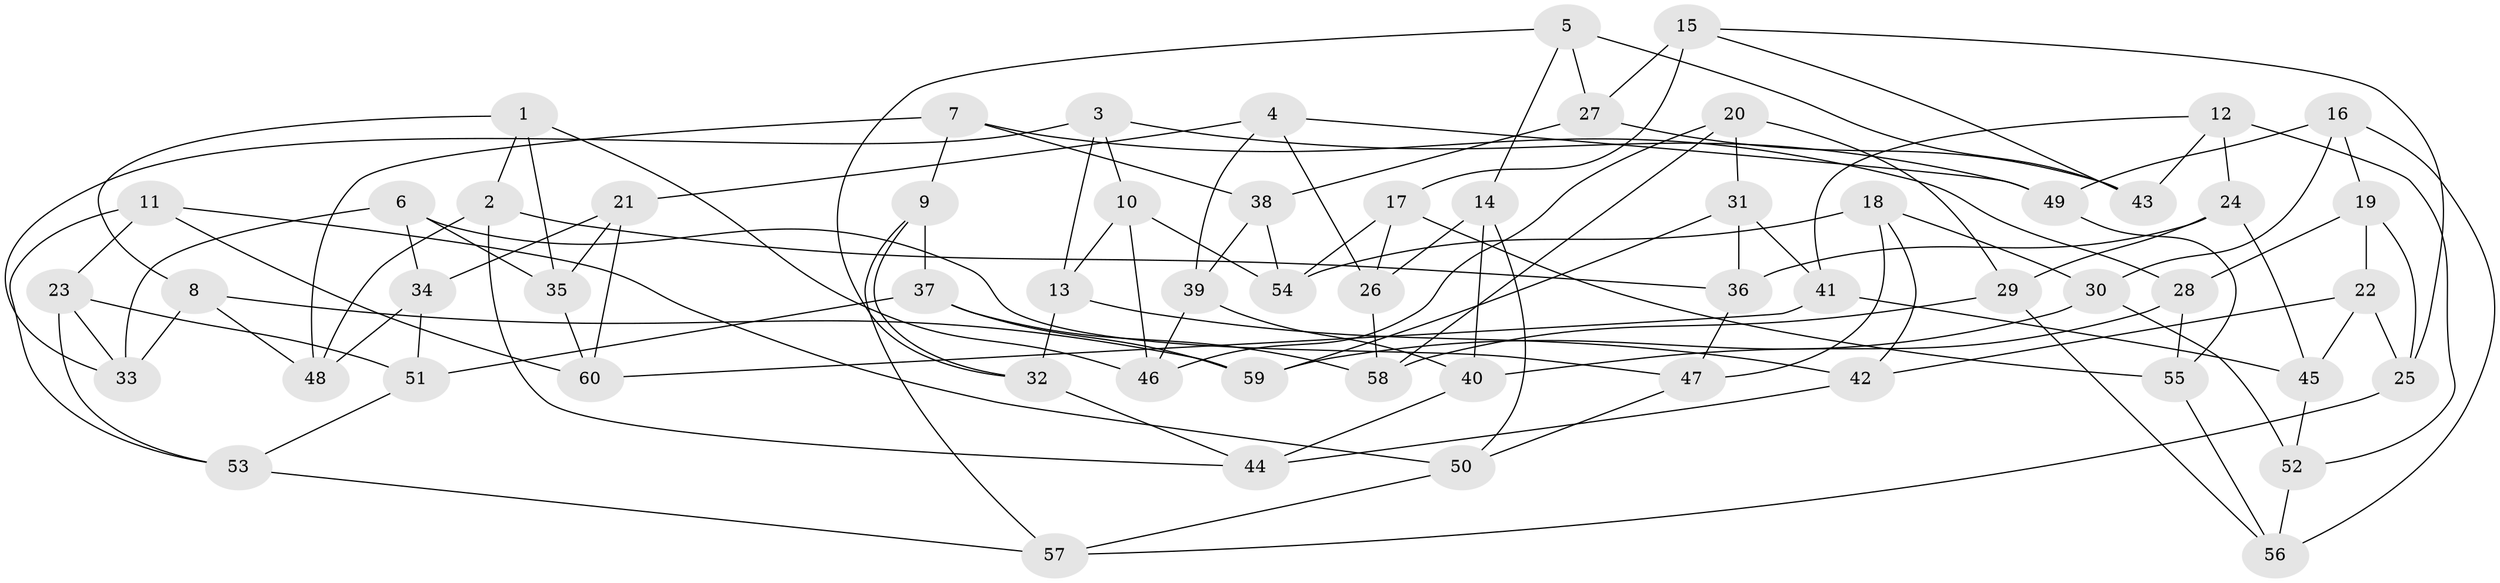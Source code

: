 // Generated by graph-tools (version 1.1) at 2025/37/03/09/25 02:37:47]
// undirected, 60 vertices, 120 edges
graph export_dot {
graph [start="1"]
  node [color=gray90,style=filled];
  1;
  2;
  3;
  4;
  5;
  6;
  7;
  8;
  9;
  10;
  11;
  12;
  13;
  14;
  15;
  16;
  17;
  18;
  19;
  20;
  21;
  22;
  23;
  24;
  25;
  26;
  27;
  28;
  29;
  30;
  31;
  32;
  33;
  34;
  35;
  36;
  37;
  38;
  39;
  40;
  41;
  42;
  43;
  44;
  45;
  46;
  47;
  48;
  49;
  50;
  51;
  52;
  53;
  54;
  55;
  56;
  57;
  58;
  59;
  60;
  1 -- 35;
  1 -- 8;
  1 -- 46;
  1 -- 2;
  2 -- 48;
  2 -- 44;
  2 -- 36;
  3 -- 13;
  3 -- 10;
  3 -- 49;
  3 -- 33;
  4 -- 39;
  4 -- 21;
  4 -- 26;
  4 -- 49;
  5 -- 43;
  5 -- 32;
  5 -- 27;
  5 -- 14;
  6 -- 47;
  6 -- 34;
  6 -- 33;
  6 -- 35;
  7 -- 28;
  7 -- 48;
  7 -- 38;
  7 -- 9;
  8 -- 33;
  8 -- 59;
  8 -- 48;
  9 -- 57;
  9 -- 32;
  9 -- 37;
  10 -- 54;
  10 -- 13;
  10 -- 46;
  11 -- 23;
  11 -- 60;
  11 -- 53;
  11 -- 50;
  12 -- 43;
  12 -- 41;
  12 -- 52;
  12 -- 24;
  13 -- 42;
  13 -- 32;
  14 -- 26;
  14 -- 50;
  14 -- 40;
  15 -- 25;
  15 -- 17;
  15 -- 27;
  15 -- 43;
  16 -- 30;
  16 -- 56;
  16 -- 19;
  16 -- 49;
  17 -- 55;
  17 -- 54;
  17 -- 26;
  18 -- 54;
  18 -- 42;
  18 -- 47;
  18 -- 30;
  19 -- 28;
  19 -- 25;
  19 -- 22;
  20 -- 29;
  20 -- 58;
  20 -- 46;
  20 -- 31;
  21 -- 34;
  21 -- 60;
  21 -- 35;
  22 -- 45;
  22 -- 25;
  22 -- 42;
  23 -- 53;
  23 -- 51;
  23 -- 33;
  24 -- 29;
  24 -- 36;
  24 -- 45;
  25 -- 57;
  26 -- 58;
  27 -- 38;
  27 -- 43;
  28 -- 40;
  28 -- 55;
  29 -- 58;
  29 -- 56;
  30 -- 59;
  30 -- 52;
  31 -- 36;
  31 -- 41;
  31 -- 59;
  32 -- 44;
  34 -- 48;
  34 -- 51;
  35 -- 60;
  36 -- 47;
  37 -- 51;
  37 -- 58;
  37 -- 59;
  38 -- 54;
  38 -- 39;
  39 -- 40;
  39 -- 46;
  40 -- 44;
  41 -- 60;
  41 -- 45;
  42 -- 44;
  45 -- 52;
  47 -- 50;
  49 -- 55;
  50 -- 57;
  51 -- 53;
  52 -- 56;
  53 -- 57;
  55 -- 56;
}
